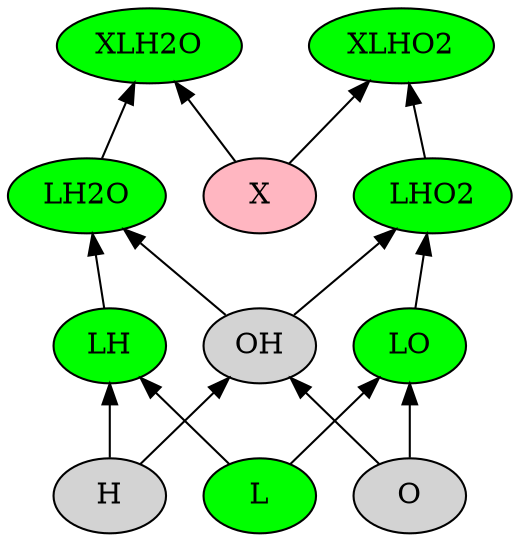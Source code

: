 digraph G {
    rankdir = "BT"
    L[style = "filled",fillcolor="green"]
    LH[style = "filled",fillcolor="green"]
    LO[style = "filled",fillcolor="green"]
    LH2O[style = "filled",fillcolor="green"]
    LHO2[style = "filled",fillcolor="green"]
    XLH2O[style = "filled",fillcolor="green"]
    XLHO2[style = "filled",fillcolor="green"]
    OH[style = "filled",fillcolor="lightgray"]
    H[style = "filled",fillcolor="lightgray"]
    O[style = "filled",fillcolor="lightgray"]
    X[style = "filled",fillcolor="lightpink"]
    {H, L} -> LH
    {H, O} -> OH
    {L, O} -> LO
    {LH, OH} -> LH2O
    {LH2O, X} -> XLH2O
    {LHO2, X} -> XLHO2
    {LO, OH} -> LHO2
}
